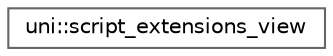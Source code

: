 digraph "类继承关系图"
{
 // LATEX_PDF_SIZE
  bgcolor="transparent";
  edge [fontname=Helvetica,fontsize=10,labelfontname=Helvetica,labelfontsize=10];
  node [fontname=Helvetica,fontsize=10,shape=box,height=0.2,width=0.4];
  rankdir="LR";
  Node0 [id="Node000000",label="uni::script_extensions_view",height=0.2,width=0.4,color="grey40", fillcolor="white", style="filled",URL="$structuni_1_1script__extensions__view.html",tooltip=" "];
}
